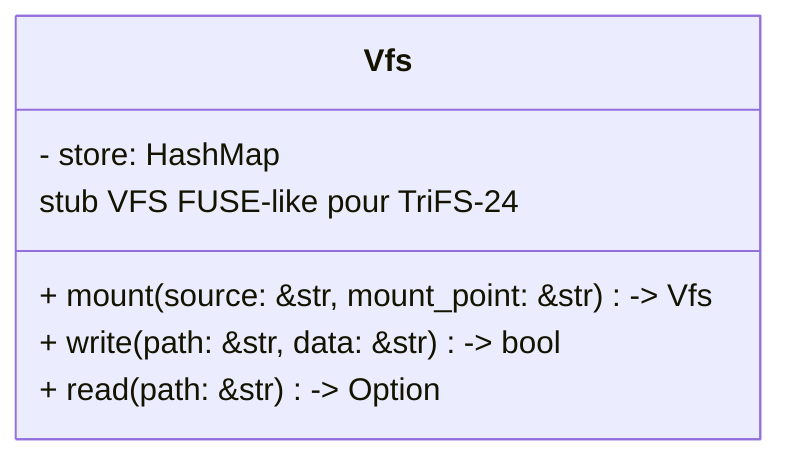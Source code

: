 classDiagram
    class Vfs {
        - store: HashMap<String, String>
        + mount(source: &str, mount_point: &str) -> Vfs
        + write(path: &str, data: &str) -> bool
        + read(path: &str) -> Option<String>
    }
    Vfs : stub VFS FUSE-like pour TriFS-24